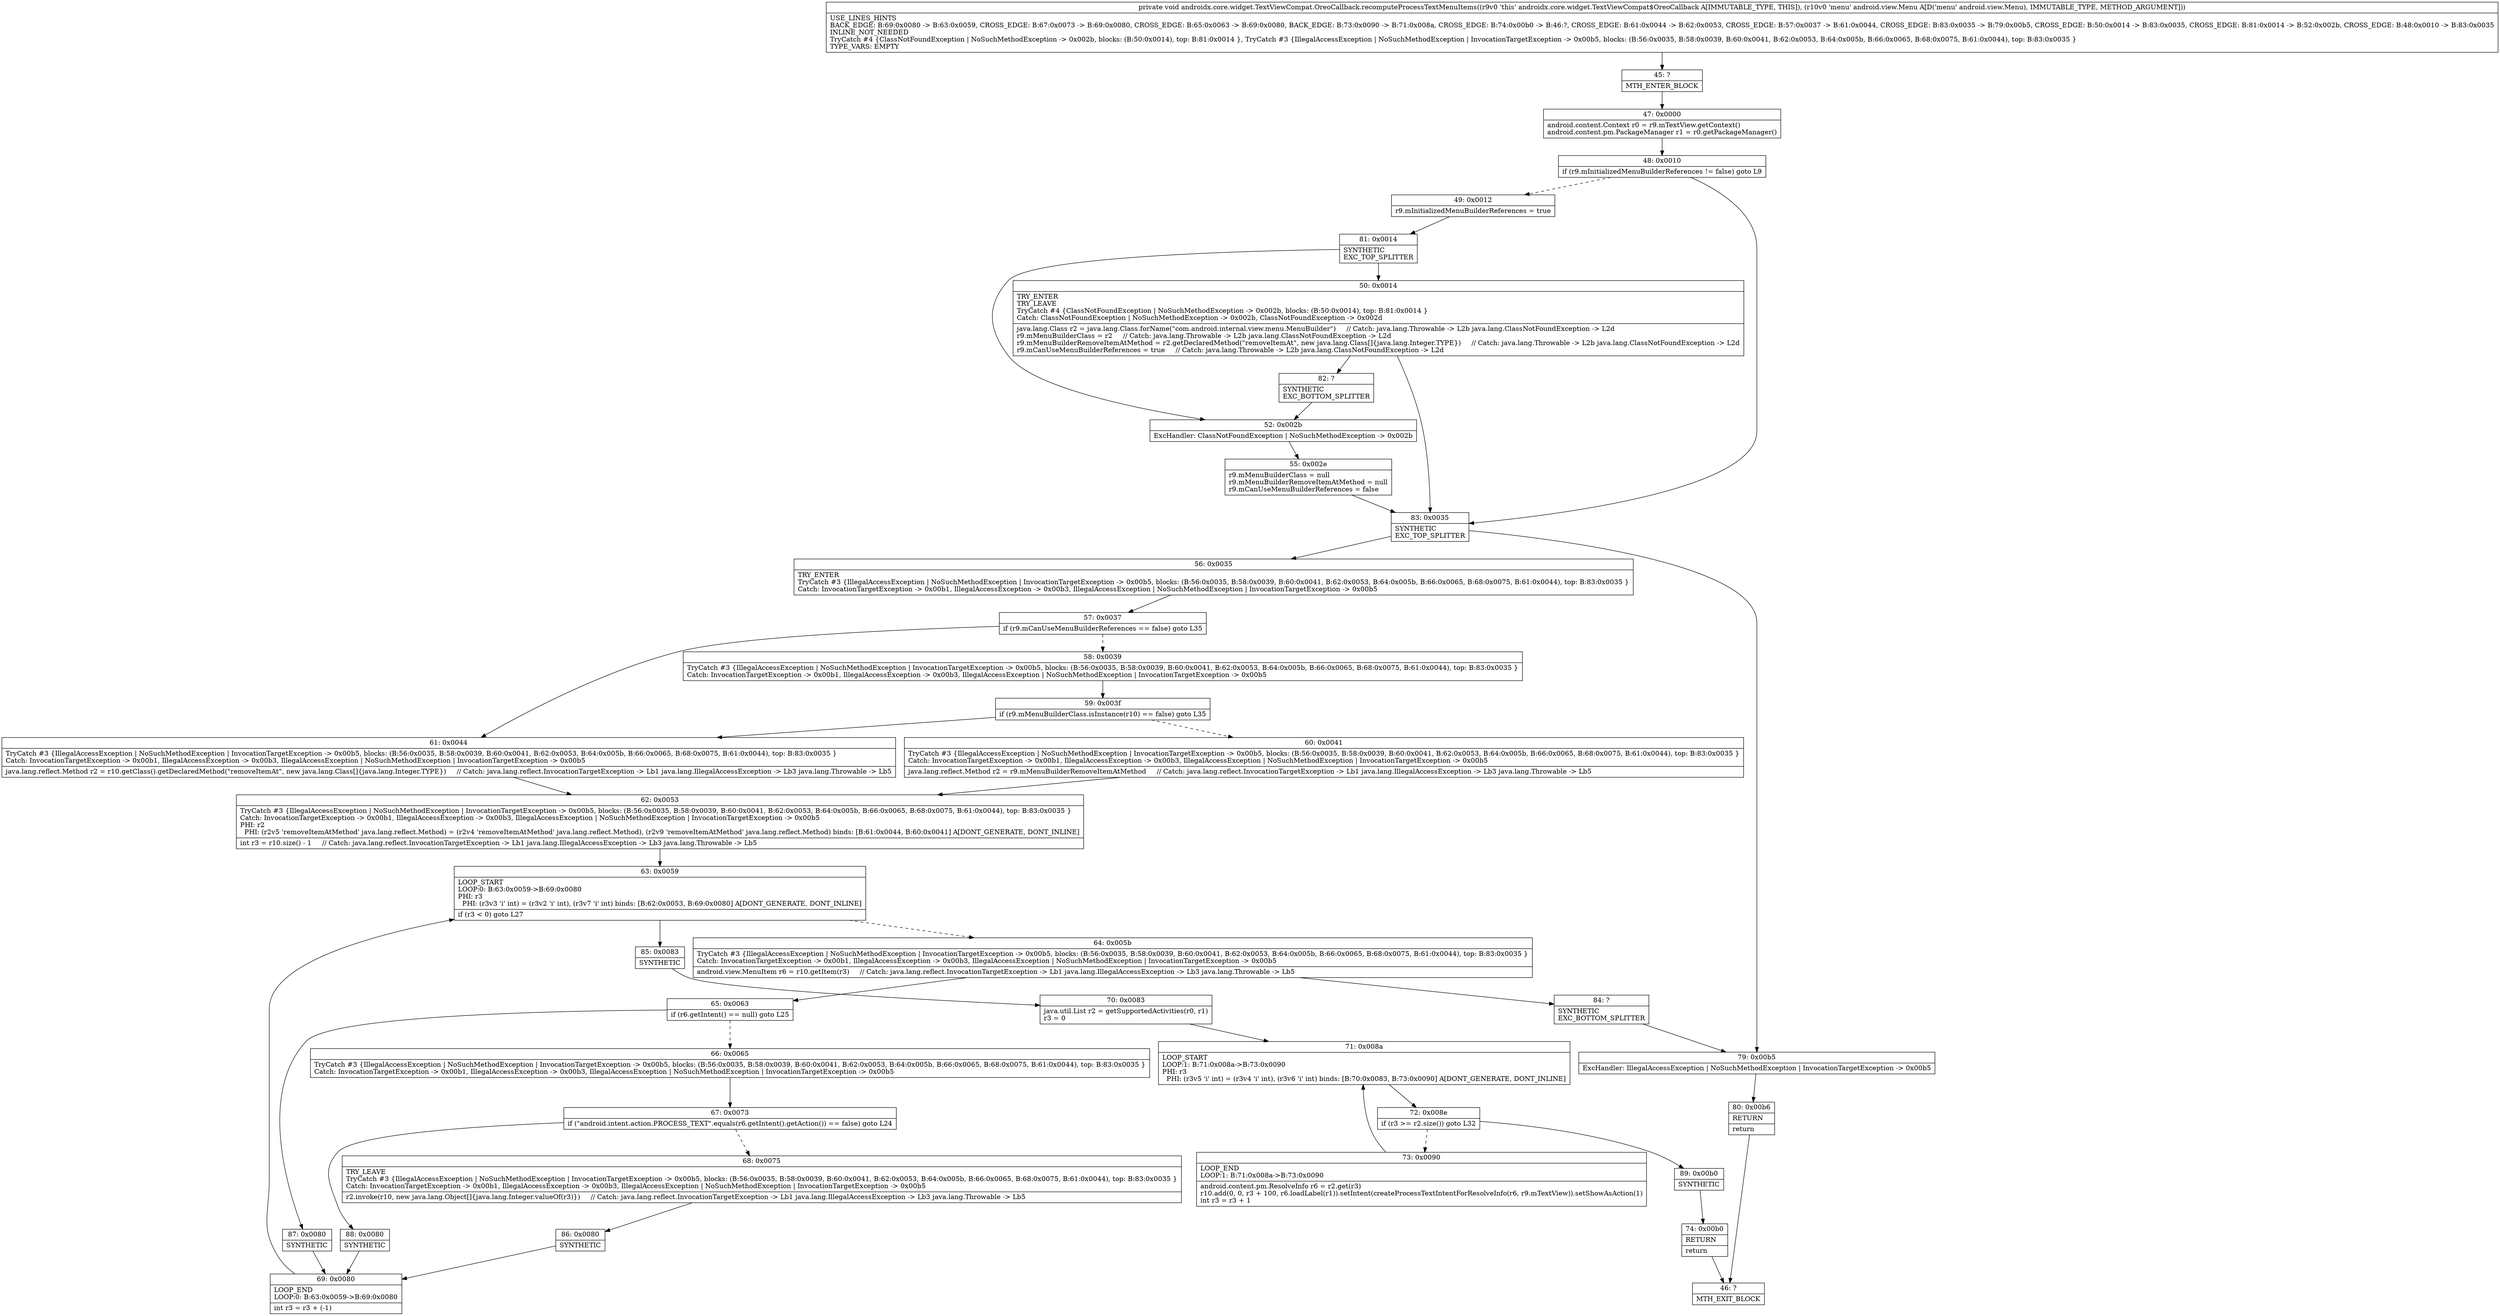 digraph "CFG forandroidx.core.widget.TextViewCompat.OreoCallback.recomputeProcessTextMenuItems(Landroid\/view\/Menu;)V" {
Node_45 [shape=record,label="{45\:\ ?|MTH_ENTER_BLOCK\l}"];
Node_47 [shape=record,label="{47\:\ 0x0000|android.content.Context r0 = r9.mTextView.getContext()\landroid.content.pm.PackageManager r1 = r0.getPackageManager()\l}"];
Node_48 [shape=record,label="{48\:\ 0x0010|if (r9.mInitializedMenuBuilderReferences != false) goto L9\l}"];
Node_49 [shape=record,label="{49\:\ 0x0012|r9.mInitializedMenuBuilderReferences = true\l}"];
Node_81 [shape=record,label="{81\:\ 0x0014|SYNTHETIC\lEXC_TOP_SPLITTER\l}"];
Node_50 [shape=record,label="{50\:\ 0x0014|TRY_ENTER\lTRY_LEAVE\lTryCatch #4 \{ClassNotFoundException \| NoSuchMethodException \-\> 0x002b, blocks: (B:50:0x0014), top: B:81:0x0014 \}\lCatch: ClassNotFoundException \| NoSuchMethodException \-\> 0x002b, ClassNotFoundException \-\> 0x002d\l|java.lang.Class r2 = java.lang.Class.forName(\"com.android.internal.view.menu.MenuBuilder\")     \/\/ Catch: java.lang.Throwable \-\> L2b java.lang.ClassNotFoundException \-\> L2d\lr9.mMenuBuilderClass = r2     \/\/ Catch: java.lang.Throwable \-\> L2b java.lang.ClassNotFoundException \-\> L2d\lr9.mMenuBuilderRemoveItemAtMethod = r2.getDeclaredMethod(\"removeItemAt\", new java.lang.Class[]\{java.lang.Integer.TYPE\})     \/\/ Catch: java.lang.Throwable \-\> L2b java.lang.ClassNotFoundException \-\> L2d\lr9.mCanUseMenuBuilderReferences = true     \/\/ Catch: java.lang.Throwable \-\> L2b java.lang.ClassNotFoundException \-\> L2d\l}"];
Node_82 [shape=record,label="{82\:\ ?|SYNTHETIC\lEXC_BOTTOM_SPLITTER\l}"];
Node_52 [shape=record,label="{52\:\ 0x002b|ExcHandler: ClassNotFoundException \| NoSuchMethodException \-\> 0x002b\l}"];
Node_55 [shape=record,label="{55\:\ 0x002e|r9.mMenuBuilderClass = null\lr9.mMenuBuilderRemoveItemAtMethod = null\lr9.mCanUseMenuBuilderReferences = false\l}"];
Node_83 [shape=record,label="{83\:\ 0x0035|SYNTHETIC\lEXC_TOP_SPLITTER\l}"];
Node_56 [shape=record,label="{56\:\ 0x0035|TRY_ENTER\lTryCatch #3 \{IllegalAccessException \| NoSuchMethodException \| InvocationTargetException \-\> 0x00b5, blocks: (B:56:0x0035, B:58:0x0039, B:60:0x0041, B:62:0x0053, B:64:0x005b, B:66:0x0065, B:68:0x0075, B:61:0x0044), top: B:83:0x0035 \}\lCatch: InvocationTargetException \-\> 0x00b1, IllegalAccessException \-\> 0x00b3, IllegalAccessException \| NoSuchMethodException \| InvocationTargetException \-\> 0x00b5\l}"];
Node_57 [shape=record,label="{57\:\ 0x0037|if (r9.mCanUseMenuBuilderReferences == false) goto L35\l}"];
Node_58 [shape=record,label="{58\:\ 0x0039|TryCatch #3 \{IllegalAccessException \| NoSuchMethodException \| InvocationTargetException \-\> 0x00b5, blocks: (B:56:0x0035, B:58:0x0039, B:60:0x0041, B:62:0x0053, B:64:0x005b, B:66:0x0065, B:68:0x0075, B:61:0x0044), top: B:83:0x0035 \}\lCatch: InvocationTargetException \-\> 0x00b1, IllegalAccessException \-\> 0x00b3, IllegalAccessException \| NoSuchMethodException \| InvocationTargetException \-\> 0x00b5\l}"];
Node_59 [shape=record,label="{59\:\ 0x003f|if (r9.mMenuBuilderClass.isInstance(r10) == false) goto L35\l}"];
Node_60 [shape=record,label="{60\:\ 0x0041|TryCatch #3 \{IllegalAccessException \| NoSuchMethodException \| InvocationTargetException \-\> 0x00b5, blocks: (B:56:0x0035, B:58:0x0039, B:60:0x0041, B:62:0x0053, B:64:0x005b, B:66:0x0065, B:68:0x0075, B:61:0x0044), top: B:83:0x0035 \}\lCatch: InvocationTargetException \-\> 0x00b1, IllegalAccessException \-\> 0x00b3, IllegalAccessException \| NoSuchMethodException \| InvocationTargetException \-\> 0x00b5\l|java.lang.reflect.Method r2 = r9.mMenuBuilderRemoveItemAtMethod     \/\/ Catch: java.lang.reflect.InvocationTargetException \-\> Lb1 java.lang.IllegalAccessException \-\> Lb3 java.lang.Throwable \-\> Lb5\l}"];
Node_62 [shape=record,label="{62\:\ 0x0053|TryCatch #3 \{IllegalAccessException \| NoSuchMethodException \| InvocationTargetException \-\> 0x00b5, blocks: (B:56:0x0035, B:58:0x0039, B:60:0x0041, B:62:0x0053, B:64:0x005b, B:66:0x0065, B:68:0x0075, B:61:0x0044), top: B:83:0x0035 \}\lCatch: InvocationTargetException \-\> 0x00b1, IllegalAccessException \-\> 0x00b3, IllegalAccessException \| NoSuchMethodException \| InvocationTargetException \-\> 0x00b5\lPHI: r2 \l  PHI: (r2v5 'removeItemAtMethod' java.lang.reflect.Method) = (r2v4 'removeItemAtMethod' java.lang.reflect.Method), (r2v9 'removeItemAtMethod' java.lang.reflect.Method) binds: [B:61:0x0044, B:60:0x0041] A[DONT_GENERATE, DONT_INLINE]\l|int r3 = r10.size() \- 1     \/\/ Catch: java.lang.reflect.InvocationTargetException \-\> Lb1 java.lang.IllegalAccessException \-\> Lb3 java.lang.Throwable \-\> Lb5\l}"];
Node_63 [shape=record,label="{63\:\ 0x0059|LOOP_START\lLOOP:0: B:63:0x0059\-\>B:69:0x0080\lPHI: r3 \l  PHI: (r3v3 'i' int) = (r3v2 'i' int), (r3v7 'i' int) binds: [B:62:0x0053, B:69:0x0080] A[DONT_GENERATE, DONT_INLINE]\l|if (r3 \< 0) goto L27\l}"];
Node_64 [shape=record,label="{64\:\ 0x005b|TryCatch #3 \{IllegalAccessException \| NoSuchMethodException \| InvocationTargetException \-\> 0x00b5, blocks: (B:56:0x0035, B:58:0x0039, B:60:0x0041, B:62:0x0053, B:64:0x005b, B:66:0x0065, B:68:0x0075, B:61:0x0044), top: B:83:0x0035 \}\lCatch: InvocationTargetException \-\> 0x00b1, IllegalAccessException \-\> 0x00b3, IllegalAccessException \| NoSuchMethodException \| InvocationTargetException \-\> 0x00b5\l|android.view.MenuItem r6 = r10.getItem(r3)     \/\/ Catch: java.lang.reflect.InvocationTargetException \-\> Lb1 java.lang.IllegalAccessException \-\> Lb3 java.lang.Throwable \-\> Lb5\l}"];
Node_65 [shape=record,label="{65\:\ 0x0063|if (r6.getIntent() == null) goto L25\l}"];
Node_66 [shape=record,label="{66\:\ 0x0065|TryCatch #3 \{IllegalAccessException \| NoSuchMethodException \| InvocationTargetException \-\> 0x00b5, blocks: (B:56:0x0035, B:58:0x0039, B:60:0x0041, B:62:0x0053, B:64:0x005b, B:66:0x0065, B:68:0x0075, B:61:0x0044), top: B:83:0x0035 \}\lCatch: InvocationTargetException \-\> 0x00b1, IllegalAccessException \-\> 0x00b3, IllegalAccessException \| NoSuchMethodException \| InvocationTargetException \-\> 0x00b5\l}"];
Node_67 [shape=record,label="{67\:\ 0x0073|if (\"android.intent.action.PROCESS_TEXT\".equals(r6.getIntent().getAction()) == false) goto L24\l}"];
Node_68 [shape=record,label="{68\:\ 0x0075|TRY_LEAVE\lTryCatch #3 \{IllegalAccessException \| NoSuchMethodException \| InvocationTargetException \-\> 0x00b5, blocks: (B:56:0x0035, B:58:0x0039, B:60:0x0041, B:62:0x0053, B:64:0x005b, B:66:0x0065, B:68:0x0075, B:61:0x0044), top: B:83:0x0035 \}\lCatch: InvocationTargetException \-\> 0x00b1, IllegalAccessException \-\> 0x00b3, IllegalAccessException \| NoSuchMethodException \| InvocationTargetException \-\> 0x00b5\l|r2.invoke(r10, new java.lang.Object[]\{java.lang.Integer.valueOf(r3)\})     \/\/ Catch: java.lang.reflect.InvocationTargetException \-\> Lb1 java.lang.IllegalAccessException \-\> Lb3 java.lang.Throwable \-\> Lb5\l}"];
Node_86 [shape=record,label="{86\:\ 0x0080|SYNTHETIC\l}"];
Node_69 [shape=record,label="{69\:\ 0x0080|LOOP_END\lLOOP:0: B:63:0x0059\-\>B:69:0x0080\l|int r3 = r3 + (\-1)\l}"];
Node_88 [shape=record,label="{88\:\ 0x0080|SYNTHETIC\l}"];
Node_87 [shape=record,label="{87\:\ 0x0080|SYNTHETIC\l}"];
Node_84 [shape=record,label="{84\:\ ?|SYNTHETIC\lEXC_BOTTOM_SPLITTER\l}"];
Node_85 [shape=record,label="{85\:\ 0x0083|SYNTHETIC\l}"];
Node_70 [shape=record,label="{70\:\ 0x0083|java.util.List r2 = getSupportedActivities(r0, r1)\lr3 = 0\l}"];
Node_71 [shape=record,label="{71\:\ 0x008a|LOOP_START\lLOOP:1: B:71:0x008a\-\>B:73:0x0090\lPHI: r3 \l  PHI: (r3v5 'i' int) = (r3v4 'i' int), (r3v6 'i' int) binds: [B:70:0x0083, B:73:0x0090] A[DONT_GENERATE, DONT_INLINE]\l}"];
Node_72 [shape=record,label="{72\:\ 0x008e|if (r3 \>= r2.size()) goto L32\l}"];
Node_73 [shape=record,label="{73\:\ 0x0090|LOOP_END\lLOOP:1: B:71:0x008a\-\>B:73:0x0090\l|android.content.pm.ResolveInfo r6 = r2.get(r3)\lr10.add(0, 0, r3 + 100, r6.loadLabel(r1)).setIntent(createProcessTextIntentForResolveInfo(r6, r9.mTextView)).setShowAsAction(1)\lint r3 = r3 + 1\l}"];
Node_89 [shape=record,label="{89\:\ 0x00b0|SYNTHETIC\l}"];
Node_74 [shape=record,label="{74\:\ 0x00b0|RETURN\l|return\l}"];
Node_46 [shape=record,label="{46\:\ ?|MTH_EXIT_BLOCK\l}"];
Node_61 [shape=record,label="{61\:\ 0x0044|TryCatch #3 \{IllegalAccessException \| NoSuchMethodException \| InvocationTargetException \-\> 0x00b5, blocks: (B:56:0x0035, B:58:0x0039, B:60:0x0041, B:62:0x0053, B:64:0x005b, B:66:0x0065, B:68:0x0075, B:61:0x0044), top: B:83:0x0035 \}\lCatch: InvocationTargetException \-\> 0x00b1, IllegalAccessException \-\> 0x00b3, IllegalAccessException \| NoSuchMethodException \| InvocationTargetException \-\> 0x00b5\l|java.lang.reflect.Method r2 = r10.getClass().getDeclaredMethod(\"removeItemAt\", new java.lang.Class[]\{java.lang.Integer.TYPE\})     \/\/ Catch: java.lang.reflect.InvocationTargetException \-\> Lb1 java.lang.IllegalAccessException \-\> Lb3 java.lang.Throwable \-\> Lb5\l}"];
Node_79 [shape=record,label="{79\:\ 0x00b5|ExcHandler: IllegalAccessException \| NoSuchMethodException \| InvocationTargetException \-\> 0x00b5\l}"];
Node_80 [shape=record,label="{80\:\ 0x00b6|RETURN\l|return\l}"];
MethodNode[shape=record,label="{private void androidx.core.widget.TextViewCompat.OreoCallback.recomputeProcessTextMenuItems((r9v0 'this' androidx.core.widget.TextViewCompat$OreoCallback A[IMMUTABLE_TYPE, THIS]), (r10v0 'menu' android.view.Menu A[D('menu' android.view.Menu), IMMUTABLE_TYPE, METHOD_ARGUMENT]))  | USE_LINES_HINTS\lBACK_EDGE: B:69:0x0080 \-\> B:63:0x0059, CROSS_EDGE: B:67:0x0073 \-\> B:69:0x0080, CROSS_EDGE: B:65:0x0063 \-\> B:69:0x0080, BACK_EDGE: B:73:0x0090 \-\> B:71:0x008a, CROSS_EDGE: B:74:0x00b0 \-\> B:46:?, CROSS_EDGE: B:61:0x0044 \-\> B:62:0x0053, CROSS_EDGE: B:57:0x0037 \-\> B:61:0x0044, CROSS_EDGE: B:83:0x0035 \-\> B:79:0x00b5, CROSS_EDGE: B:50:0x0014 \-\> B:83:0x0035, CROSS_EDGE: B:81:0x0014 \-\> B:52:0x002b, CROSS_EDGE: B:48:0x0010 \-\> B:83:0x0035\lINLINE_NOT_NEEDED\lTryCatch #4 \{ClassNotFoundException \| NoSuchMethodException \-\> 0x002b, blocks: (B:50:0x0014), top: B:81:0x0014 \}, TryCatch #3 \{IllegalAccessException \| NoSuchMethodException \| InvocationTargetException \-\> 0x00b5, blocks: (B:56:0x0035, B:58:0x0039, B:60:0x0041, B:62:0x0053, B:64:0x005b, B:66:0x0065, B:68:0x0075, B:61:0x0044), top: B:83:0x0035 \}\lTYPE_VARS: EMPTY\l}"];
MethodNode -> Node_45;Node_45 -> Node_47;
Node_47 -> Node_48;
Node_48 -> Node_49[style=dashed];
Node_48 -> Node_83;
Node_49 -> Node_81;
Node_81 -> Node_50;
Node_81 -> Node_52;
Node_50 -> Node_82;
Node_50 -> Node_83;
Node_82 -> Node_52;
Node_52 -> Node_55;
Node_55 -> Node_83;
Node_83 -> Node_56;
Node_83 -> Node_79;
Node_56 -> Node_57;
Node_57 -> Node_58[style=dashed];
Node_57 -> Node_61;
Node_58 -> Node_59;
Node_59 -> Node_60[style=dashed];
Node_59 -> Node_61;
Node_60 -> Node_62;
Node_62 -> Node_63;
Node_63 -> Node_64[style=dashed];
Node_63 -> Node_85;
Node_64 -> Node_65;
Node_64 -> Node_84;
Node_65 -> Node_66[style=dashed];
Node_65 -> Node_87;
Node_66 -> Node_67;
Node_67 -> Node_68[style=dashed];
Node_67 -> Node_88;
Node_68 -> Node_86;
Node_86 -> Node_69;
Node_69 -> Node_63;
Node_88 -> Node_69;
Node_87 -> Node_69;
Node_84 -> Node_79;
Node_85 -> Node_70;
Node_70 -> Node_71;
Node_71 -> Node_72;
Node_72 -> Node_73[style=dashed];
Node_72 -> Node_89;
Node_73 -> Node_71;
Node_89 -> Node_74;
Node_74 -> Node_46;
Node_61 -> Node_62;
Node_79 -> Node_80;
Node_80 -> Node_46;
}

